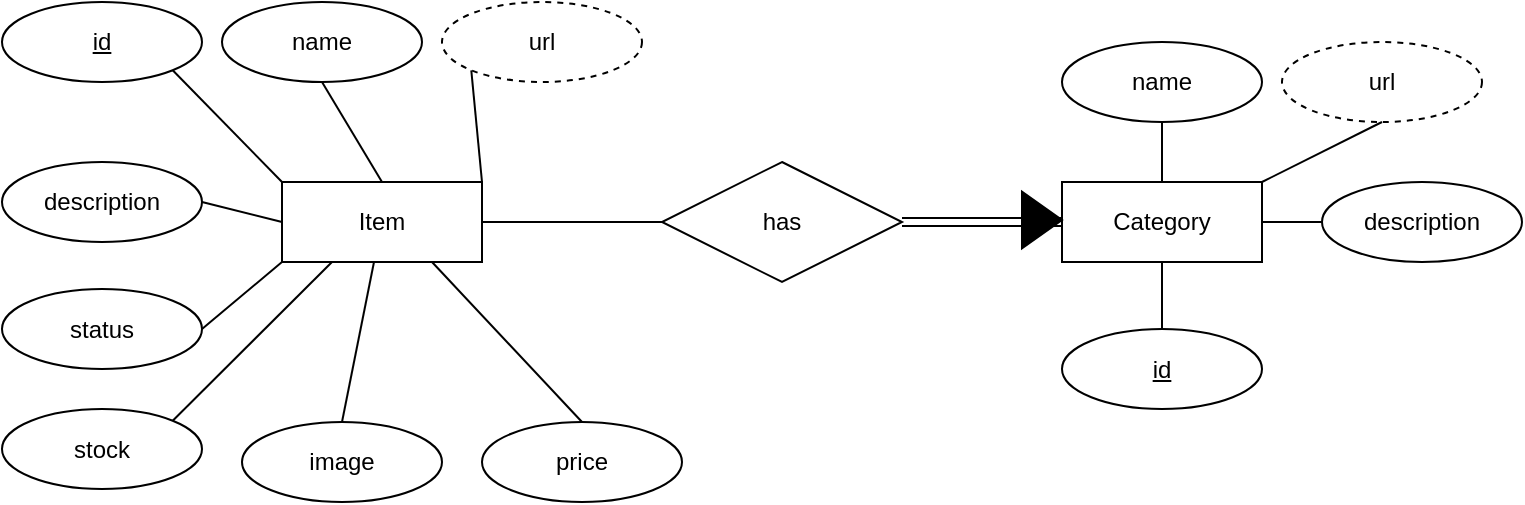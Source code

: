 <mxfile>
    <diagram id="hWOwwTWQoezgaA-xhWR7" name="Page-1">
        <mxGraphModel dx="1200" dy="870" grid="1" gridSize="10" guides="1" tooltips="1" connect="1" arrows="1" fold="1" page="1" pageScale="1" pageWidth="1169" pageHeight="827" background="#ffffff" math="0" shadow="0">
            <root>
                <mxCell id="0"/>
                <mxCell id="1" parent="0"/>
                <mxCell id="2" value="Item" style="whiteSpace=wrap;html=1;align=center;" parent="1" vertex="1">
                    <mxGeometry x="240" y="340" width="100" height="40" as="geometry"/>
                </mxCell>
                <mxCell id="3" value="Category" style="whiteSpace=wrap;html=1;align=center;" parent="1" vertex="1">
                    <mxGeometry x="630" y="340" width="100" height="40" as="geometry"/>
                </mxCell>
                <mxCell id="4" value="name" style="ellipse;whiteSpace=wrap;html=1;align=center;" parent="1" vertex="1">
                    <mxGeometry x="210" y="250" width="100" height="40" as="geometry"/>
                </mxCell>
                <mxCell id="5" value="&lt;u&gt;id&lt;/u&gt;" style="ellipse;whiteSpace=wrap;html=1;align=center;" parent="1" vertex="1">
                    <mxGeometry x="100" y="250" width="100" height="40" as="geometry"/>
                </mxCell>
                <mxCell id="6" value="description" style="ellipse;whiteSpace=wrap;html=1;align=center;" parent="1" vertex="1">
                    <mxGeometry x="100" y="330" width="100" height="40" as="geometry"/>
                </mxCell>
                <mxCell id="7" value="status" style="ellipse;whiteSpace=wrap;html=1;align=center;" parent="1" vertex="1">
                    <mxGeometry x="100" y="393.5" width="100" height="40" as="geometry"/>
                </mxCell>
                <mxCell id="8" value="image" style="ellipse;whiteSpace=wrap;html=1;align=center;" parent="1" vertex="1">
                    <mxGeometry x="220" y="460" width="100" height="40" as="geometry"/>
                </mxCell>
                <mxCell id="9" value="name" style="ellipse;whiteSpace=wrap;html=1;align=center;" parent="1" vertex="1">
                    <mxGeometry x="630" y="270" width="100" height="40" as="geometry"/>
                </mxCell>
                <mxCell id="10" value="description" style="ellipse;whiteSpace=wrap;html=1;align=center;" parent="1" vertex="1">
                    <mxGeometry x="760" y="340" width="100" height="40" as="geometry"/>
                </mxCell>
                <mxCell id="11" value="&lt;u&gt;id&lt;/u&gt;" style="ellipse;whiteSpace=wrap;html=1;align=center;" parent="1" vertex="1">
                    <mxGeometry x="630" y="413.5" width="100" height="40" as="geometry"/>
                </mxCell>
                <mxCell id="13" value="" style="endArrow=none;html=1;rounded=0;exitX=0.5;exitY=1;exitDx=0;exitDy=0;entryX=0.5;entryY=0;entryDx=0;entryDy=0;" parent="1" source="4" target="2" edge="1">
                    <mxGeometry relative="1" as="geometry">
                        <mxPoint x="632.5" y="371.5" as="sourcePoint"/>
                        <mxPoint x="460" y="310" as="targetPoint"/>
                    </mxGeometry>
                </mxCell>
                <mxCell id="14" value="" style="endArrow=none;html=1;rounded=0;exitX=1;exitY=1;exitDx=0;exitDy=0;entryX=0;entryY=0;entryDx=0;entryDy=0;" parent="1" source="5" target="2" edge="1">
                    <mxGeometry relative="1" as="geometry">
                        <mxPoint x="300" y="320" as="sourcePoint"/>
                        <mxPoint x="300" y="350" as="targetPoint"/>
                    </mxGeometry>
                </mxCell>
                <mxCell id="15" value="" style="endArrow=none;html=1;rounded=0;exitX=1;exitY=0.5;exitDx=0;exitDy=0;entryX=0;entryY=0.5;entryDx=0;entryDy=0;" parent="1" source="6" target="2" edge="1">
                    <mxGeometry relative="1" as="geometry">
                        <mxPoint x="310" y="330" as="sourcePoint"/>
                        <mxPoint x="310" y="360" as="targetPoint"/>
                    </mxGeometry>
                </mxCell>
                <mxCell id="16" value="" style="endArrow=none;html=1;rounded=0;exitX=0;exitY=1;exitDx=0;exitDy=0;entryX=1;entryY=0.5;entryDx=0;entryDy=0;" parent="1" source="2" target="7" edge="1">
                    <mxGeometry relative="1" as="geometry">
                        <mxPoint x="632.5" y="371.5" as="sourcePoint"/>
                        <mxPoint x="460" y="310" as="targetPoint"/>
                    </mxGeometry>
                </mxCell>
                <mxCell id="17" value="" style="endArrow=none;html=1;rounded=0;entryX=0.5;entryY=0;entryDx=0;entryDy=0;" parent="1" source="2" target="8" edge="1">
                    <mxGeometry relative="1" as="geometry">
                        <mxPoint x="632.5" y="371.5" as="sourcePoint"/>
                        <mxPoint x="460" y="310" as="targetPoint"/>
                    </mxGeometry>
                </mxCell>
                <mxCell id="18" value="" style="endArrow=none;html=1;rounded=0;exitX=0.5;exitY=0;exitDx=0;exitDy=0;" parent="1" source="11" target="3" edge="1">
                    <mxGeometry relative="1" as="geometry">
                        <mxPoint x="632.5" y="371.5" as="sourcePoint"/>
                        <mxPoint x="460" y="310" as="targetPoint"/>
                    </mxGeometry>
                </mxCell>
                <mxCell id="19" value="" style="endArrow=none;html=1;rounded=0;exitX=0;exitY=0.5;exitDx=0;exitDy=0;entryX=1;entryY=0.5;entryDx=0;entryDy=0;" parent="1" source="10" target="3" edge="1">
                    <mxGeometry relative="1" as="geometry">
                        <mxPoint x="632.5" y="371.5" as="sourcePoint"/>
                        <mxPoint x="460" y="310" as="targetPoint"/>
                    </mxGeometry>
                </mxCell>
                <mxCell id="20" value="" style="endArrow=none;html=1;rounded=0;exitX=0.5;exitY=0;exitDx=0;exitDy=0;entryX=0.5;entryY=1;entryDx=0;entryDy=0;" parent="1" source="3" target="9" edge="1">
                    <mxGeometry relative="1" as="geometry">
                        <mxPoint x="632.5" y="371.5" as="sourcePoint"/>
                        <mxPoint x="460" y="310" as="targetPoint"/>
                    </mxGeometry>
                </mxCell>
                <mxCell id="22" value="has" style="shape=rhombus;perimeter=rhombusPerimeter;whiteSpace=wrap;html=1;align=center;" parent="1" vertex="1">
                    <mxGeometry x="430" y="330" width="120" height="60" as="geometry"/>
                </mxCell>
                <mxCell id="23" value="" style="shape=link;html=1;rounded=0;exitX=1;exitY=0.5;exitDx=0;exitDy=0;entryX=0;entryY=0.5;entryDx=0;entryDy=0;" parent="1" source="22" target="3" edge="1">
                    <mxGeometry relative="1" as="geometry">
                        <mxPoint x="480" y="240" as="sourcePoint"/>
                        <mxPoint x="630" y="280.0" as="targetPoint"/>
                    </mxGeometry>
                </mxCell>
                <mxCell id="24" value="" style="endArrow=none;html=1;rounded=0;exitX=0;exitY=0.5;exitDx=0;exitDy=0;entryX=1;entryY=0.5;entryDx=0;entryDy=0;" parent="1" source="22" target="2" edge="1">
                    <mxGeometry relative="1" as="geometry">
                        <mxPoint x="632.5" y="291.5" as="sourcePoint"/>
                        <mxPoint x="460" y="230" as="targetPoint"/>
                    </mxGeometry>
                </mxCell>
                <mxCell id="28" value="stock" style="ellipse;whiteSpace=wrap;html=1;align=center;" parent="1" vertex="1">
                    <mxGeometry x="100" y="453.5" width="100" height="40" as="geometry"/>
                </mxCell>
                <mxCell id="29" value="" style="endArrow=none;html=1;rounded=0;exitX=0.25;exitY=1;exitDx=0;exitDy=0;entryX=1;entryY=0;entryDx=0;entryDy=0;" parent="1" source="2" target="28" edge="1">
                    <mxGeometry relative="1" as="geometry">
                        <mxPoint x="822.5" y="331.5" as="sourcePoint"/>
                        <mxPoint x="650" y="270" as="targetPoint"/>
                    </mxGeometry>
                </mxCell>
                <mxCell id="30" value="price" style="ellipse;whiteSpace=wrap;html=1;align=center;" parent="1" vertex="1">
                    <mxGeometry x="340" y="460" width="100" height="40" as="geometry"/>
                </mxCell>
                <mxCell id="31" value="" style="endArrow=none;html=1;rounded=0;exitX=0.5;exitY=0;exitDx=0;exitDy=0;entryX=0.75;entryY=1;entryDx=0;entryDy=0;" parent="1" source="30" target="2" edge="1">
                    <mxGeometry relative="1" as="geometry">
                        <mxPoint x="822.5" y="331.5" as="sourcePoint"/>
                        <mxPoint x="650" y="270" as="targetPoint"/>
                    </mxGeometry>
                </mxCell>
                <mxCell id="32" value="url" style="ellipse;whiteSpace=wrap;html=1;align=center;dashed=1;" parent="1" vertex="1">
                    <mxGeometry x="320" y="250" width="100" height="40" as="geometry"/>
                </mxCell>
                <mxCell id="33" value="" style="endArrow=none;html=1;rounded=0;exitX=1;exitY=0;exitDx=0;exitDy=0;entryX=0;entryY=1;entryDx=0;entryDy=0;" parent="1" source="2" target="32" edge="1">
                    <mxGeometry relative="1" as="geometry">
                        <mxPoint x="482.5" y="351.5" as="sourcePoint"/>
                        <mxPoint x="310" y="290" as="targetPoint"/>
                    </mxGeometry>
                </mxCell>
                <mxCell id="34" value="url" style="ellipse;whiteSpace=wrap;html=1;align=center;dashed=1;" parent="1" vertex="1">
                    <mxGeometry x="740" y="270" width="100" height="40" as="geometry"/>
                </mxCell>
                <mxCell id="36" value="" style="endArrow=none;html=1;rounded=0;exitX=1;exitY=0;exitDx=0;exitDy=0;entryX=0.5;entryY=1;entryDx=0;entryDy=0;" parent="1" source="3" target="34" edge="1">
                    <mxGeometry relative="1" as="geometry">
                        <mxPoint x="692.5" y="361.5" as="sourcePoint"/>
                        <mxPoint x="520" y="300" as="targetPoint"/>
                    </mxGeometry>
                </mxCell>
                <mxCell id="37" value="" style="shape=mxgraph.arrows2.wedgeArrow;html=1;bendable=0;startWidth=14.118;fillColor=strokeColor;defaultFillColor=invert;defaultGradientColor=invert;" edge="1" parent="1">
                    <mxGeometry width="100" height="100" relative="1" as="geometry">
                        <mxPoint x="610" y="359" as="sourcePoint"/>
                        <mxPoint x="630" y="359" as="targetPoint"/>
                    </mxGeometry>
                </mxCell>
            </root>
        </mxGraphModel>
    </diagram>
</mxfile>
